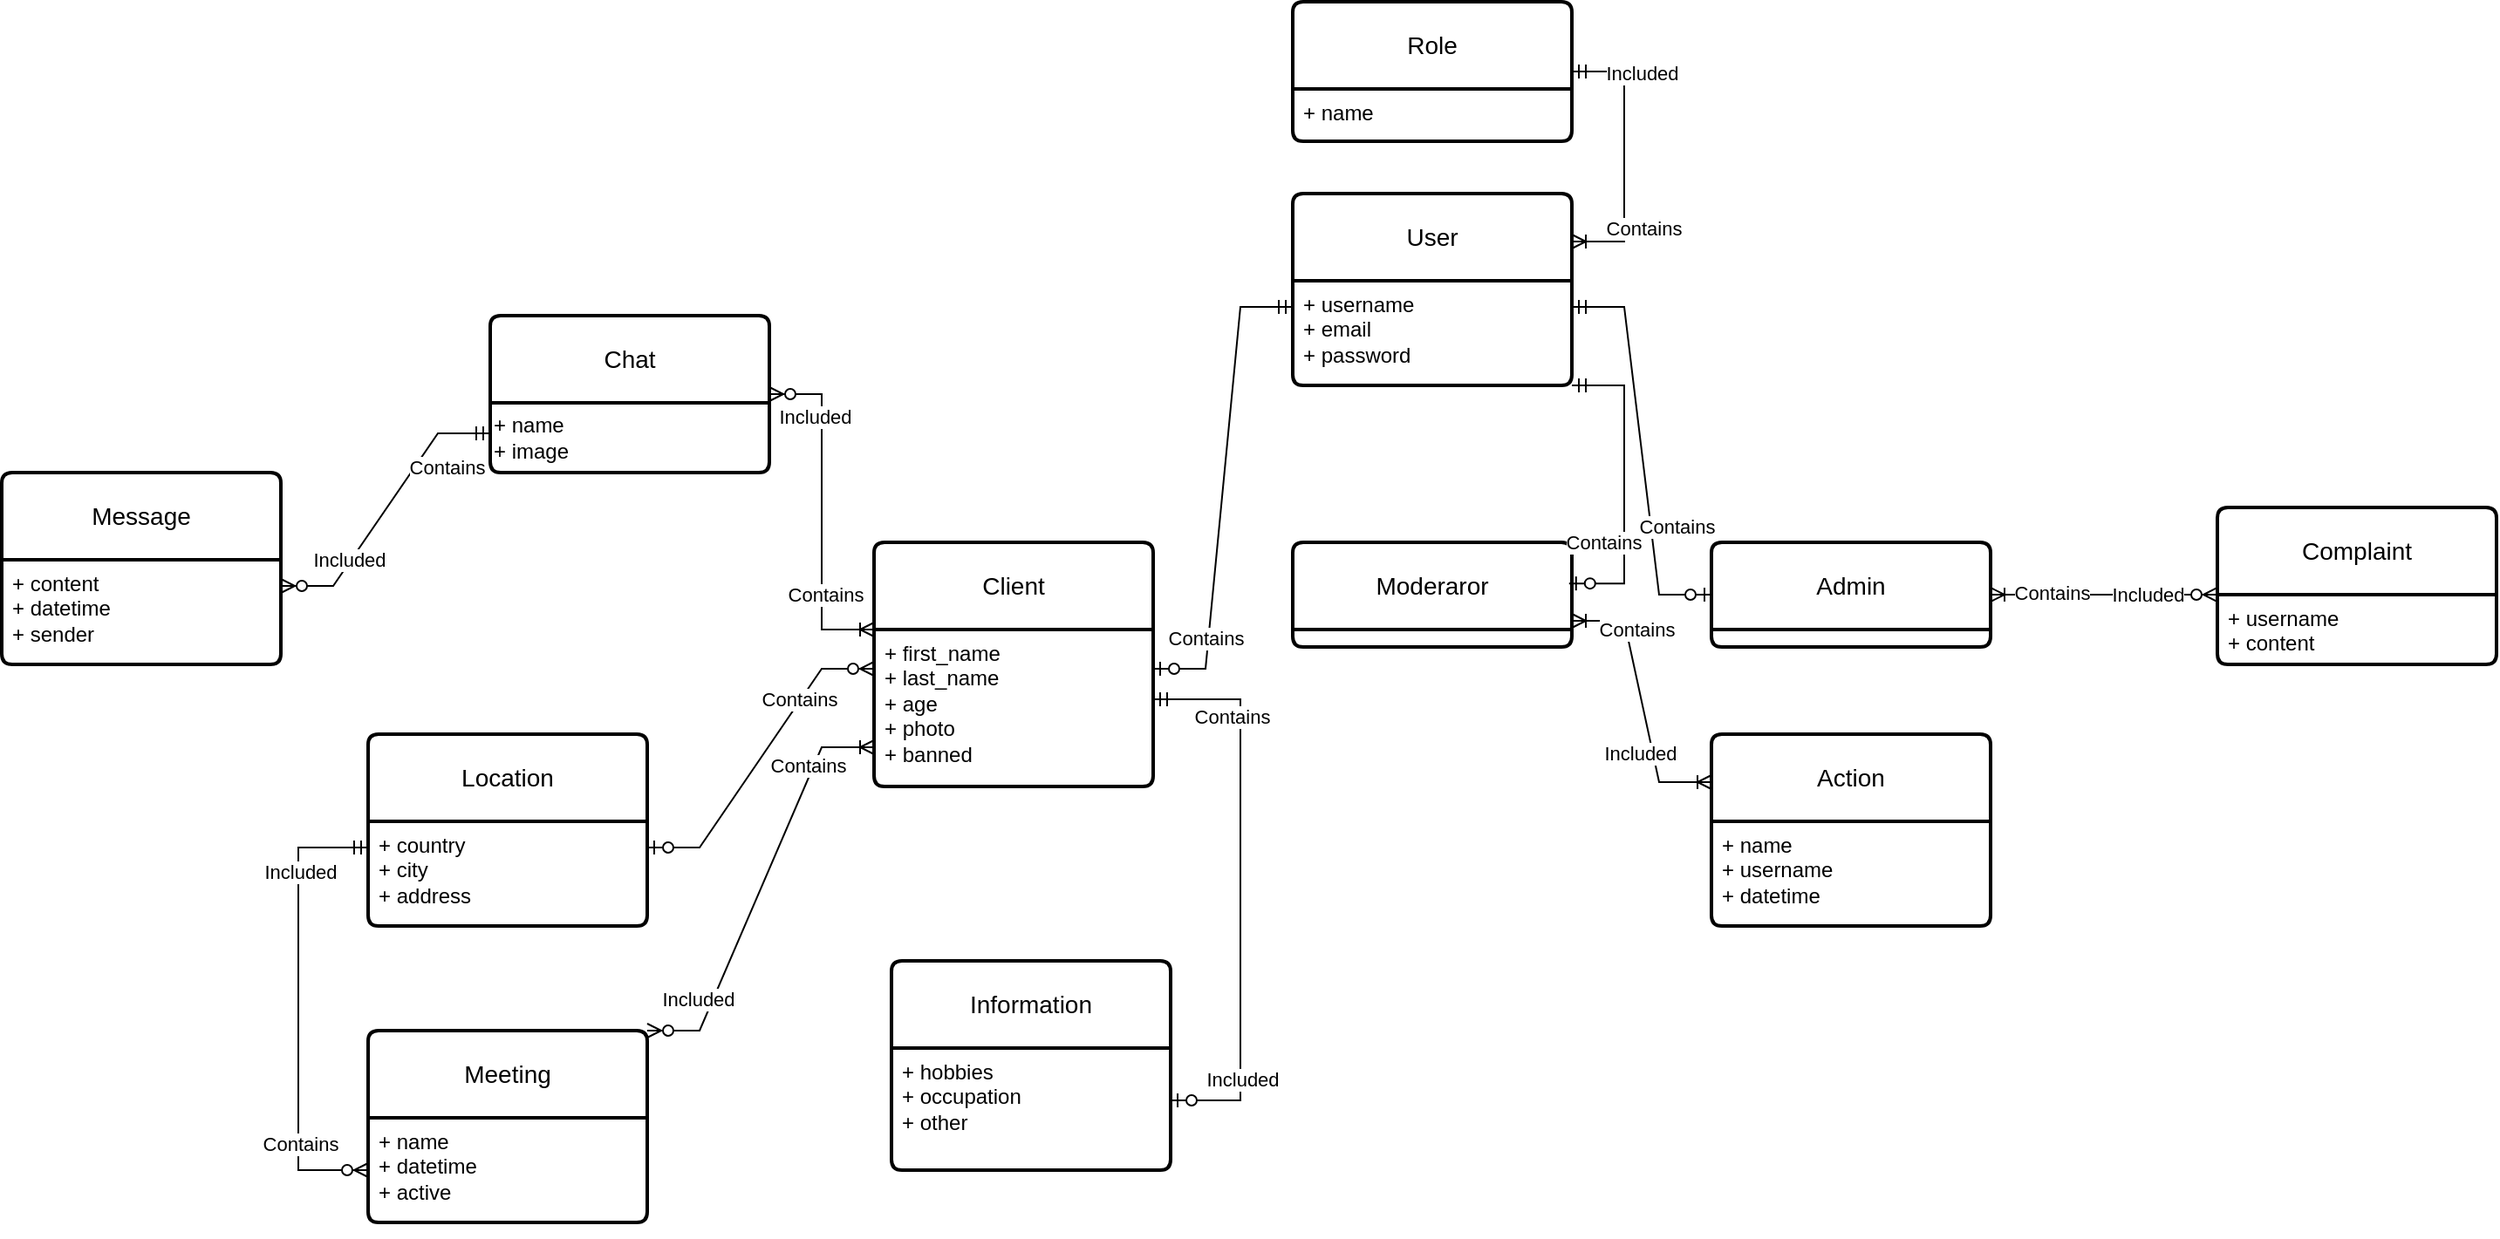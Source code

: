 <mxfile version="21.7.5" type="device">
  <diagram id="R2lEEEUBdFMjLlhIrx00" name="Page-1">
    <mxGraphModel dx="1055" dy="605" grid="1" gridSize="10" guides="1" tooltips="1" connect="1" arrows="1" fold="1" page="1" pageScale="1" pageWidth="850" pageHeight="1100" math="0" shadow="0" extFonts="Permanent Marker^https://fonts.googleapis.com/css?family=Permanent+Marker">
      <root>
        <mxCell id="0" />
        <mxCell id="1" parent="0" />
        <mxCell id="nrqa1FXBkWVdk2U6ALfu-1" value="Message" style="swimlane;childLayout=stackLayout;horizontal=1;startSize=50;horizontalStack=0;rounded=1;fontSize=14;fontStyle=0;strokeWidth=2;resizeParent=0;resizeLast=1;shadow=0;dashed=0;align=center;arcSize=4;whiteSpace=wrap;html=1;" parent="1" vertex="1">
          <mxGeometry x="10" y="360" width="160" height="110" as="geometry">
            <mxRectangle x="265" y="140" width="100" height="50" as="alternateBounds" />
          </mxGeometry>
        </mxCell>
        <mxCell id="nrqa1FXBkWVdk2U6ALfu-2" value="+ content&lt;br&gt;+ datetime&lt;br&gt;+ sender" style="align=left;strokeColor=none;fillColor=none;spacingLeft=4;fontSize=12;verticalAlign=top;resizable=0;rotatable=0;part=1;html=1;" parent="nrqa1FXBkWVdk2U6ALfu-1" vertex="1">
          <mxGeometry y="50" width="160" height="60" as="geometry" />
        </mxCell>
        <mxCell id="nrqa1FXBkWVdk2U6ALfu-3" value="Chat" style="swimlane;childLayout=stackLayout;horizontal=1;startSize=50;horizontalStack=0;rounded=1;fontSize=14;fontStyle=0;strokeWidth=2;resizeParent=0;resizeLast=1;shadow=0;dashed=0;align=center;arcSize=4;whiteSpace=wrap;html=1;" parent="1" vertex="1">
          <mxGeometry x="290" y="270" width="160" height="90" as="geometry" />
        </mxCell>
        <mxCell id="nrqa1FXBkWVdk2U6ALfu-78" value="+ name&lt;br&gt;&lt;div style=&quot;&quot;&gt;&lt;span style=&quot;background-color: initial;&quot;&gt;+ image&lt;/span&gt;&lt;/div&gt;" style="text;html=1;align=left;verticalAlign=middle;resizable=0;points=[];autosize=1;strokeColor=none;fillColor=none;" parent="nrqa1FXBkWVdk2U6ALfu-3" vertex="1">
          <mxGeometry y="50" width="160" height="40" as="geometry" />
        </mxCell>
        <mxCell id="nrqa1FXBkWVdk2U6ALfu-5" value="Meeting" style="swimlane;childLayout=stackLayout;horizontal=1;startSize=50;horizontalStack=0;rounded=1;fontSize=14;fontStyle=0;strokeWidth=2;resizeParent=0;resizeLast=1;shadow=0;dashed=0;align=center;arcSize=4;whiteSpace=wrap;html=1;" parent="1" vertex="1">
          <mxGeometry x="220" y="680" width="160" height="110" as="geometry" />
        </mxCell>
        <mxCell id="nrqa1FXBkWVdk2U6ALfu-6" value="+ name&lt;br&gt;+ datetime&lt;br&gt;+ active" style="align=left;strokeColor=none;fillColor=none;spacingLeft=4;fontSize=12;verticalAlign=top;resizable=0;rotatable=0;part=1;html=1;" parent="nrqa1FXBkWVdk2U6ALfu-5" vertex="1">
          <mxGeometry y="50" width="160" height="60" as="geometry" />
        </mxCell>
        <mxCell id="nrqa1FXBkWVdk2U6ALfu-76" style="edgeStyle=orthogonalEdgeStyle;rounded=0;orthogonalLoop=1;jettySize=auto;html=1;exitX=0.5;exitY=1;exitDx=0;exitDy=0;" parent="nrqa1FXBkWVdk2U6ALfu-5" source="nrqa1FXBkWVdk2U6ALfu-6" target="nrqa1FXBkWVdk2U6ALfu-6" edge="1">
          <mxGeometry relative="1" as="geometry" />
        </mxCell>
        <mxCell id="nrqa1FXBkWVdk2U6ALfu-7" value="Location" style="swimlane;childLayout=stackLayout;horizontal=1;startSize=50;horizontalStack=0;rounded=1;fontSize=14;fontStyle=0;strokeWidth=2;resizeParent=0;resizeLast=1;shadow=0;dashed=0;align=center;arcSize=4;whiteSpace=wrap;html=1;" parent="1" vertex="1">
          <mxGeometry x="220" y="510" width="160" height="110" as="geometry" />
        </mxCell>
        <mxCell id="nrqa1FXBkWVdk2U6ALfu-8" value="+ country&lt;br&gt;+ city&lt;br&gt;+ address" style="align=left;strokeColor=none;fillColor=none;spacingLeft=4;fontSize=12;verticalAlign=top;resizable=0;rotatable=0;part=1;html=1;" parent="nrqa1FXBkWVdk2U6ALfu-7" vertex="1">
          <mxGeometry y="50" width="160" height="60" as="geometry" />
        </mxCell>
        <mxCell id="nrqa1FXBkWVdk2U6ALfu-9" value="Role" style="swimlane;childLayout=stackLayout;horizontal=1;startSize=50;horizontalStack=0;rounded=1;fontSize=14;fontStyle=0;strokeWidth=2;resizeParent=0;resizeLast=1;shadow=0;dashed=0;align=center;arcSize=4;whiteSpace=wrap;html=1;" parent="1" vertex="1">
          <mxGeometry x="750" y="90" width="160" height="80" as="geometry" />
        </mxCell>
        <mxCell id="nrqa1FXBkWVdk2U6ALfu-10" value="+ name" style="align=left;strokeColor=none;fillColor=none;spacingLeft=4;fontSize=12;verticalAlign=top;resizable=0;rotatable=0;part=1;html=1;" parent="nrqa1FXBkWVdk2U6ALfu-9" vertex="1">
          <mxGeometry y="50" width="160" height="30" as="geometry" />
        </mxCell>
        <mxCell id="nrqa1FXBkWVdk2U6ALfu-11" value="User" style="swimlane;childLayout=stackLayout;horizontal=1;startSize=50;horizontalStack=0;rounded=1;fontSize=14;fontStyle=0;strokeWidth=2;resizeParent=0;resizeLast=1;shadow=0;dashed=0;align=center;arcSize=4;whiteSpace=wrap;html=1;" parent="1" vertex="1">
          <mxGeometry x="750" y="200" width="160" height="110" as="geometry" />
        </mxCell>
        <mxCell id="nrqa1FXBkWVdk2U6ALfu-12" value="+ username&lt;br&gt;+ email&lt;br&gt;+ password" style="align=left;strokeColor=none;fillColor=none;spacingLeft=4;fontSize=12;verticalAlign=top;resizable=0;rotatable=0;part=1;html=1;" parent="nrqa1FXBkWVdk2U6ALfu-11" vertex="1">
          <mxGeometry y="50" width="160" height="60" as="geometry" />
        </mxCell>
        <mxCell id="nrqa1FXBkWVdk2U6ALfu-13" value="Admin" style="swimlane;childLayout=stackLayout;horizontal=1;startSize=50;horizontalStack=0;rounded=1;fontSize=14;fontStyle=0;strokeWidth=2;resizeParent=0;resizeLast=1;shadow=0;dashed=0;align=center;arcSize=4;whiteSpace=wrap;html=1;" parent="1" vertex="1">
          <mxGeometry x="990" y="400" width="160" height="60" as="geometry" />
        </mxCell>
        <mxCell id="nrqa1FXBkWVdk2U6ALfu-15" value="Moderaror" style="swimlane;childLayout=stackLayout;horizontal=1;startSize=50;horizontalStack=0;rounded=1;fontSize=14;fontStyle=0;strokeWidth=2;resizeParent=0;resizeLast=1;shadow=0;dashed=0;align=center;arcSize=4;whiteSpace=wrap;html=1;" parent="1" vertex="1">
          <mxGeometry x="750" y="400" width="160" height="60" as="geometry" />
        </mxCell>
        <mxCell id="nrqa1FXBkWVdk2U6ALfu-17" value="Action" style="swimlane;childLayout=stackLayout;horizontal=1;startSize=50;horizontalStack=0;rounded=1;fontSize=14;fontStyle=0;strokeWidth=2;resizeParent=0;resizeLast=1;shadow=0;dashed=0;align=center;arcSize=4;whiteSpace=wrap;html=1;" parent="1" vertex="1">
          <mxGeometry x="990" y="510" width="160" height="110" as="geometry" />
        </mxCell>
        <mxCell id="nrqa1FXBkWVdk2U6ALfu-18" value="+ name&lt;br&gt;+ username&lt;br&gt;+ datetime" style="align=left;strokeColor=none;fillColor=none;spacingLeft=4;fontSize=12;verticalAlign=top;resizable=0;rotatable=0;part=1;html=1;" parent="nrqa1FXBkWVdk2U6ALfu-17" vertex="1">
          <mxGeometry y="50" width="160" height="60" as="geometry" />
        </mxCell>
        <mxCell id="nrqa1FXBkWVdk2U6ALfu-61" style="edgeStyle=orthogonalEdgeStyle;rounded=0;orthogonalLoop=1;jettySize=auto;html=1;exitX=0.5;exitY=1;exitDx=0;exitDy=0;" parent="nrqa1FXBkWVdk2U6ALfu-17" source="nrqa1FXBkWVdk2U6ALfu-18" target="nrqa1FXBkWVdk2U6ALfu-18" edge="1">
          <mxGeometry relative="1" as="geometry" />
        </mxCell>
        <mxCell id="nrqa1FXBkWVdk2U6ALfu-19" value="Client" style="swimlane;childLayout=stackLayout;horizontal=1;startSize=50;horizontalStack=0;rounded=1;fontSize=14;fontStyle=0;strokeWidth=2;resizeParent=0;resizeLast=1;shadow=0;dashed=0;align=center;arcSize=4;whiteSpace=wrap;html=1;" parent="1" vertex="1">
          <mxGeometry x="510" y="400" width="160" height="140" as="geometry" />
        </mxCell>
        <mxCell id="nrqa1FXBkWVdk2U6ALfu-20" value="+ first_name&lt;br&gt;+ last_name&lt;br&gt;+ age&lt;br&gt;+ photo&lt;br&gt;+ banned" style="align=left;strokeColor=none;fillColor=none;spacingLeft=4;fontSize=12;verticalAlign=top;resizable=0;rotatable=0;part=1;html=1;" parent="nrqa1FXBkWVdk2U6ALfu-19" vertex="1">
          <mxGeometry y="50" width="160" height="90" as="geometry" />
        </mxCell>
        <mxCell id="nrqa1FXBkWVdk2U6ALfu-28" value="Complaint" style="swimlane;childLayout=stackLayout;horizontal=1;startSize=50;horizontalStack=0;rounded=1;fontSize=14;fontStyle=0;strokeWidth=2;resizeParent=0;resizeLast=1;shadow=0;dashed=0;align=center;arcSize=4;whiteSpace=wrap;html=1;" parent="1" vertex="1">
          <mxGeometry x="1280" y="380" width="160" height="90" as="geometry" />
        </mxCell>
        <mxCell id="nrqa1FXBkWVdk2U6ALfu-29" value="+ username&lt;br&gt;+ content" style="align=left;strokeColor=none;fillColor=none;spacingLeft=4;fontSize=12;verticalAlign=top;resizable=0;rotatable=0;part=1;html=1;" parent="nrqa1FXBkWVdk2U6ALfu-28" vertex="1">
          <mxGeometry y="50" width="160" height="40" as="geometry" />
        </mxCell>
        <mxCell id="nrqa1FXBkWVdk2U6ALfu-33" value="" style="edgeStyle=entityRelationEdgeStyle;fontSize=12;html=1;endArrow=ERoneToMany;startArrow=ERmandOne;rounded=0;exitX=1;exitY=0.5;exitDx=0;exitDy=0;entryX=1;entryY=0.25;entryDx=0;entryDy=0;" parent="1" source="nrqa1FXBkWVdk2U6ALfu-9" target="nrqa1FXBkWVdk2U6ALfu-11" edge="1">
          <mxGeometry width="100" height="100" relative="1" as="geometry">
            <mxPoint x="600" y="230" as="sourcePoint" />
            <mxPoint x="1060" y="170" as="targetPoint" />
          </mxGeometry>
        </mxCell>
        <mxCell id="nrqa1FXBkWVdk2U6ALfu-55" value="Contains" style="edgeLabel;html=1;align=center;verticalAlign=middle;resizable=0;points=[];" parent="nrqa1FXBkWVdk2U6ALfu-33" vertex="1" connectable="0">
          <mxGeometry x="-0.641" relative="1" as="geometry">
            <mxPoint x="12" y="90" as="offset" />
          </mxGeometry>
        </mxCell>
        <mxCell id="nrqa1FXBkWVdk2U6ALfu-56" value="Included" style="edgeLabel;html=1;align=center;verticalAlign=middle;resizable=0;points=[];" parent="nrqa1FXBkWVdk2U6ALfu-33" vertex="1" connectable="0">
          <mxGeometry x="0.553" y="2" relative="1" as="geometry">
            <mxPoint x="8" y="-92" as="offset" />
          </mxGeometry>
        </mxCell>
        <mxCell id="nrqa1FXBkWVdk2U6ALfu-45" value="" style="fontSize=12;html=1;endArrow=ERoneToMany;startArrow=ERzeroToMany;rounded=0;entryX=1;entryY=0.5;entryDx=0;entryDy=0;exitX=0;exitY=0;exitDx=0;exitDy=0;" parent="1" source="nrqa1FXBkWVdk2U6ALfu-29" target="nrqa1FXBkWVdk2U6ALfu-13" edge="1">
          <mxGeometry width="100" height="100" relative="1" as="geometry">
            <mxPoint x="1130" y="630" as="sourcePoint" />
            <mxPoint x="1150" y="520" as="targetPoint" />
          </mxGeometry>
        </mxCell>
        <mxCell id="nrqa1FXBkWVdk2U6ALfu-51" value="Included" style="edgeLabel;html=1;align=center;verticalAlign=middle;resizable=0;points=[];" parent="nrqa1FXBkWVdk2U6ALfu-45" vertex="1" connectable="0">
          <mxGeometry x="-0.639" y="-2" relative="1" as="geometry">
            <mxPoint x="-17" y="2" as="offset" />
          </mxGeometry>
        </mxCell>
        <mxCell id="nrqa1FXBkWVdk2U6ALfu-52" value="Contains" style="edgeLabel;html=1;align=center;verticalAlign=middle;resizable=0;points=[];" parent="nrqa1FXBkWVdk2U6ALfu-45" vertex="1" connectable="0">
          <mxGeometry x="0.625" y="-1" relative="1" as="geometry">
            <mxPoint x="10" as="offset" />
          </mxGeometry>
        </mxCell>
        <mxCell id="nrqa1FXBkWVdk2U6ALfu-58" value="" style="edgeStyle=entityRelationEdgeStyle;fontSize=12;html=1;endArrow=ERoneToMany;startArrow=ERoneToMany;rounded=0;entryX=1;entryY=0.75;entryDx=0;entryDy=0;exitX=0;exitY=0.25;exitDx=0;exitDy=0;" parent="1" source="nrqa1FXBkWVdk2U6ALfu-17" target="nrqa1FXBkWVdk2U6ALfu-15" edge="1">
          <mxGeometry width="100" height="100" relative="1" as="geometry">
            <mxPoint x="730" y="700" as="sourcePoint" />
            <mxPoint x="910" y="485.0" as="targetPoint" />
          </mxGeometry>
        </mxCell>
        <mxCell id="nrqa1FXBkWVdk2U6ALfu-59" value="Contains" style="edgeLabel;html=1;align=center;verticalAlign=middle;resizable=0;points=[];" parent="nrqa1FXBkWVdk2U6ALfu-58" vertex="1" connectable="0">
          <mxGeometry x="0.72" y="1" relative="1" as="geometry">
            <mxPoint x="15" y="4" as="offset" />
          </mxGeometry>
        </mxCell>
        <mxCell id="nrqa1FXBkWVdk2U6ALfu-60" value="Included" style="edgeLabel;html=1;align=center;verticalAlign=middle;resizable=0;points=[];" parent="nrqa1FXBkWVdk2U6ALfu-58" vertex="1" connectable="0">
          <mxGeometry x="-0.628" y="2" relative="1" as="geometry">
            <mxPoint x="-12" y="-19" as="offset" />
          </mxGeometry>
        </mxCell>
        <mxCell id="nrqa1FXBkWVdk2U6ALfu-62" value="" style="edgeStyle=entityRelationEdgeStyle;fontSize=12;html=1;endArrow=ERoneToMany;startArrow=ERzeroToMany;rounded=0;exitX=1;exitY=0;exitDx=0;exitDy=0;entryX=0;entryY=0.75;entryDx=0;entryDy=0;" parent="1" source="nrqa1FXBkWVdk2U6ALfu-5" target="nrqa1FXBkWVdk2U6ALfu-20" edge="1">
          <mxGeometry width="100" height="100" relative="1" as="geometry">
            <mxPoint x="420" y="670" as="sourcePoint" />
            <mxPoint x="520" y="570" as="targetPoint" />
          </mxGeometry>
        </mxCell>
        <mxCell id="nrqa1FXBkWVdk2U6ALfu-63" value="Contains" style="edgeLabel;html=1;align=center;verticalAlign=middle;resizable=0;points=[];" parent="nrqa1FXBkWVdk2U6ALfu-62" vertex="1" connectable="0">
          <mxGeometry x="0.764" relative="1" as="geometry">
            <mxPoint x="-10" y="10" as="offset" />
          </mxGeometry>
        </mxCell>
        <mxCell id="nrqa1FXBkWVdk2U6ALfu-64" value="Included" style="edgeLabel;html=1;align=center;verticalAlign=middle;resizable=0;points=[];" parent="nrqa1FXBkWVdk2U6ALfu-62" vertex="1" connectable="0">
          <mxGeometry x="-0.754" y="-1" relative="1" as="geometry">
            <mxPoint y="-19" as="offset" />
          </mxGeometry>
        </mxCell>
        <mxCell id="nrqa1FXBkWVdk2U6ALfu-65" value="" style="edgeStyle=entityRelationEdgeStyle;fontSize=12;html=1;endArrow=ERoneToMany;startArrow=ERzeroToMany;rounded=0;exitX=1;exitY=0.5;exitDx=0;exitDy=0;entryX=0;entryY=0;entryDx=0;entryDy=0;" parent="1" source="nrqa1FXBkWVdk2U6ALfu-3" target="nrqa1FXBkWVdk2U6ALfu-20" edge="1">
          <mxGeometry width="100" height="100" relative="1" as="geometry">
            <mxPoint x="440" y="295" as="sourcePoint" />
            <mxPoint x="500" y="530" as="targetPoint" />
            <Array as="points">
              <mxPoint x="470" y="320" />
            </Array>
          </mxGeometry>
        </mxCell>
        <mxCell id="nrqa1FXBkWVdk2U6ALfu-66" value="Contains" style="edgeLabel;html=1;align=center;verticalAlign=middle;resizable=0;points=[];" parent="nrqa1FXBkWVdk2U6ALfu-65" vertex="1" connectable="0">
          <mxGeometry x="0.709" y="-2" relative="1" as="geometry">
            <mxPoint y="-22" as="offset" />
          </mxGeometry>
        </mxCell>
        <mxCell id="nrqa1FXBkWVdk2U6ALfu-67" value="Included" style="edgeLabel;html=1;align=center;verticalAlign=middle;resizable=0;points=[];" parent="nrqa1FXBkWVdk2U6ALfu-65" vertex="1" connectable="0">
          <mxGeometry x="-0.721" y="2" relative="1" as="geometry">
            <mxPoint x="-1" y="15" as="offset" />
          </mxGeometry>
        </mxCell>
        <mxCell id="nrqa1FXBkWVdk2U6ALfu-68" value="" style="edgeStyle=entityRelationEdgeStyle;fontSize=12;html=1;endArrow=ERzeroToMany;startArrow=ERmandOne;rounded=0;exitX=0;exitY=0.75;exitDx=0;exitDy=0;entryX=1;entryY=0.25;entryDx=0;entryDy=0;" parent="1" source="nrqa1FXBkWVdk2U6ALfu-3" target="nrqa1FXBkWVdk2U6ALfu-2" edge="1">
          <mxGeometry width="100" height="100" relative="1" as="geometry">
            <mxPoint x="170" y="500" as="sourcePoint" />
            <mxPoint x="270" y="400" as="targetPoint" />
          </mxGeometry>
        </mxCell>
        <mxCell id="nrqa1FXBkWVdk2U6ALfu-69" value="Included" style="edgeLabel;html=1;align=center;verticalAlign=middle;resizable=0;points=[];" parent="nrqa1FXBkWVdk2U6ALfu-68" vertex="1" connectable="0">
          <mxGeometry x="0.656" y="-1" relative="1" as="geometry">
            <mxPoint x="10" y="-14" as="offset" />
          </mxGeometry>
        </mxCell>
        <mxCell id="nrqa1FXBkWVdk2U6ALfu-70" value="Contains" style="edgeLabel;html=1;align=center;verticalAlign=middle;resizable=0;points=[];" parent="nrqa1FXBkWVdk2U6ALfu-68" vertex="1" connectable="0">
          <mxGeometry x="-0.686" y="-1" relative="1" as="geometry">
            <mxPoint x="1" y="20" as="offset" />
          </mxGeometry>
        </mxCell>
        <mxCell id="nrqa1FXBkWVdk2U6ALfu-71" value="" style="edgeStyle=entityRelationEdgeStyle;fontSize=12;html=1;endArrow=ERzeroToMany;startArrow=ERzeroToOne;rounded=0;entryX=0;entryY=0.25;entryDx=0;entryDy=0;exitX=1;exitY=0.25;exitDx=0;exitDy=0;" parent="1" source="nrqa1FXBkWVdk2U6ALfu-8" target="nrqa1FXBkWVdk2U6ALfu-20" edge="1">
          <mxGeometry width="100" height="100" relative="1" as="geometry">
            <mxPoint x="70" y="750" as="sourcePoint" />
            <mxPoint x="170" y="650" as="targetPoint" />
          </mxGeometry>
        </mxCell>
        <mxCell id="nrqa1FXBkWVdk2U6ALfu-72" value="Contains" style="edgeLabel;html=1;align=center;verticalAlign=middle;resizable=0;points=[];" parent="nrqa1FXBkWVdk2U6ALfu-71" vertex="1" connectable="0">
          <mxGeometry x="0.652" y="1" relative="1" as="geometry">
            <mxPoint x="-11" y="16" as="offset" />
          </mxGeometry>
        </mxCell>
        <mxCell id="nrqa1FXBkWVdk2U6ALfu-73" value="" style="fontSize=12;html=1;endArrow=ERzeroToMany;startArrow=ERmandOne;rounded=0;exitX=0;exitY=0.25;exitDx=0;exitDy=0;edgeStyle=elbowEdgeStyle;entryX=0;entryY=0.5;entryDx=0;entryDy=0;" parent="1" source="nrqa1FXBkWVdk2U6ALfu-8" target="nrqa1FXBkWVdk2U6ALfu-6" edge="1">
          <mxGeometry width="100" height="100" relative="1" as="geometry">
            <mxPoint x="160" y="630" as="sourcePoint" />
            <mxPoint x="210" y="790" as="targetPoint" />
            <Array as="points">
              <mxPoint x="180" y="680" />
            </Array>
          </mxGeometry>
        </mxCell>
        <mxCell id="nrqa1FXBkWVdk2U6ALfu-74" value="Contains" style="edgeLabel;html=1;align=center;verticalAlign=middle;resizable=0;points=[];" parent="nrqa1FXBkWVdk2U6ALfu-73" vertex="1" connectable="0">
          <mxGeometry x="0.726" y="-1" relative="1" as="geometry">
            <mxPoint x="-3" y="-16" as="offset" />
          </mxGeometry>
        </mxCell>
        <mxCell id="nrqa1FXBkWVdk2U6ALfu-75" value="Included" style="edgeLabel;html=1;align=center;verticalAlign=middle;resizable=0;points=[];" parent="nrqa1FXBkWVdk2U6ALfu-73" vertex="1" connectable="0">
          <mxGeometry x="-0.704" y="-1" relative="1" as="geometry">
            <mxPoint y="15" as="offset" />
          </mxGeometry>
        </mxCell>
        <mxCell id="nrqa1FXBkWVdk2U6ALfu-80" value="Information" style="swimlane;childLayout=stackLayout;horizontal=1;startSize=50;horizontalStack=0;rounded=1;fontSize=14;fontStyle=0;strokeWidth=2;resizeParent=0;resizeLast=1;shadow=0;dashed=0;align=center;arcSize=4;whiteSpace=wrap;html=1;" parent="1" vertex="1">
          <mxGeometry x="520" y="640" width="160" height="120" as="geometry" />
        </mxCell>
        <mxCell id="nrqa1FXBkWVdk2U6ALfu-81" value="+ hobbies&lt;br&gt;+ occupation&lt;br&gt;+ other" style="align=left;strokeColor=none;fillColor=none;spacingLeft=4;fontSize=12;verticalAlign=top;resizable=0;rotatable=0;part=1;html=1;" parent="nrqa1FXBkWVdk2U6ALfu-80" vertex="1">
          <mxGeometry y="50" width="160" height="70" as="geometry" />
        </mxCell>
        <mxCell id="nrqa1FXBkWVdk2U6ALfu-82" style="edgeStyle=orthogonalEdgeStyle;rounded=0;orthogonalLoop=1;jettySize=auto;html=1;exitX=0.5;exitY=1;exitDx=0;exitDy=0;" parent="nrqa1FXBkWVdk2U6ALfu-80" source="nrqa1FXBkWVdk2U6ALfu-81" target="nrqa1FXBkWVdk2U6ALfu-81" edge="1">
          <mxGeometry relative="1" as="geometry" />
        </mxCell>
        <mxCell id="nrqa1FXBkWVdk2U6ALfu-83" value="" style="edgeStyle=orthogonalEdgeStyle;fontSize=12;html=1;endArrow=ERzeroToOne;startArrow=ERmandOne;rounded=0;exitX=1;exitY=0.5;exitDx=0;exitDy=0;entryX=1;entryY=0.5;entryDx=0;entryDy=0;" parent="1" edge="1">
          <mxGeometry width="100" height="100" relative="1" as="geometry">
            <mxPoint x="670" y="490.0" as="sourcePoint" />
            <mxPoint x="680" y="720" as="targetPoint" />
            <Array as="points">
              <mxPoint x="720" y="490" />
              <mxPoint x="720" y="720" />
            </Array>
          </mxGeometry>
        </mxCell>
        <mxCell id="nrqa1FXBkWVdk2U6ALfu-84" value="Contains" style="edgeLabel;html=1;align=center;verticalAlign=middle;resizable=0;points=[];" parent="nrqa1FXBkWVdk2U6ALfu-83" vertex="1" connectable="0">
          <mxGeometry x="-0.785" y="-2" relative="1" as="geometry">
            <mxPoint x="10" y="8" as="offset" />
          </mxGeometry>
        </mxCell>
        <mxCell id="nrqa1FXBkWVdk2U6ALfu-85" value="Included" style="edgeLabel;html=1;align=center;verticalAlign=middle;resizable=0;points=[];" parent="nrqa1FXBkWVdk2U6ALfu-83" vertex="1" connectable="0">
          <mxGeometry x="0.734" y="1" relative="1" as="geometry">
            <mxPoint y="-10" as="offset" />
          </mxGeometry>
        </mxCell>
        <mxCell id="F_KC9iYM57UXbXRnkltA-1" value="" style="edgeStyle=entityRelationEdgeStyle;fontSize=12;html=1;endArrow=ERzeroToOne;startArrow=ERmandOne;rounded=0;entryX=1;entryY=0.25;entryDx=0;entryDy=0;exitX=0;exitY=0.25;exitDx=0;exitDy=0;" edge="1" parent="1" source="nrqa1FXBkWVdk2U6ALfu-12" target="nrqa1FXBkWVdk2U6ALfu-20">
          <mxGeometry width="100" height="100" relative="1" as="geometry">
            <mxPoint x="620" y="360" as="sourcePoint" />
            <mxPoint x="720" y="260" as="targetPoint" />
          </mxGeometry>
        </mxCell>
        <mxCell id="F_KC9iYM57UXbXRnkltA-2" value="Contains" style="edgeLabel;html=1;align=center;verticalAlign=middle;resizable=0;points=[];" vertex="1" connectable="0" parent="F_KC9iYM57UXbXRnkltA-1">
          <mxGeometry x="0.65" y="-2" relative="1" as="geometry">
            <mxPoint y="-1" as="offset" />
          </mxGeometry>
        </mxCell>
        <mxCell id="F_KC9iYM57UXbXRnkltA-3" value="" style="edgeStyle=entityRelationEdgeStyle;fontSize=12;html=1;endArrow=ERzeroToOne;startArrow=ERmandOne;rounded=0;entryX=0;entryY=0.5;entryDx=0;entryDy=0;exitX=1;exitY=0.25;exitDx=0;exitDy=0;" edge="1" parent="1" source="nrqa1FXBkWVdk2U6ALfu-12" target="nrqa1FXBkWVdk2U6ALfu-13">
          <mxGeometry width="100" height="100" relative="1" as="geometry">
            <mxPoint x="990" y="360" as="sourcePoint" />
            <mxPoint x="1090" y="260" as="targetPoint" />
          </mxGeometry>
        </mxCell>
        <mxCell id="F_KC9iYM57UXbXRnkltA-4" value="Contains" style="edgeLabel;html=1;align=center;verticalAlign=middle;resizable=0;points=[];" vertex="1" connectable="0" parent="F_KC9iYM57UXbXRnkltA-3">
          <mxGeometry x="0.719" y="-2" relative="1" as="geometry">
            <mxPoint x="12" y="-38" as="offset" />
          </mxGeometry>
        </mxCell>
        <mxCell id="F_KC9iYM57UXbXRnkltA-5" value="" style="edgeStyle=elbowEdgeStyle;fontSize=12;html=1;endArrow=ERzeroToOne;startArrow=ERmandOne;rounded=0;entryX=0.99;entryY=0.393;entryDx=0;entryDy=0;entryPerimeter=0;exitX=1;exitY=1;exitDx=0;exitDy=0;" edge="1" parent="1" source="nrqa1FXBkWVdk2U6ALfu-12" target="nrqa1FXBkWVdk2U6ALfu-15">
          <mxGeometry width="100" height="100" relative="1" as="geometry">
            <mxPoint x="770" y="410" as="sourcePoint" />
            <mxPoint x="870" y="310" as="targetPoint" />
            <Array as="points">
              <mxPoint x="940" y="360" />
            </Array>
          </mxGeometry>
        </mxCell>
        <mxCell id="F_KC9iYM57UXbXRnkltA-6" value="Contains" style="edgeLabel;html=1;align=center;verticalAlign=middle;resizable=0;points=[];" vertex="1" connectable="0" parent="F_KC9iYM57UXbXRnkltA-5">
          <mxGeometry x="0.78" y="-1" relative="1" as="geometry">
            <mxPoint y="-23" as="offset" />
          </mxGeometry>
        </mxCell>
      </root>
    </mxGraphModel>
  </diagram>
</mxfile>

